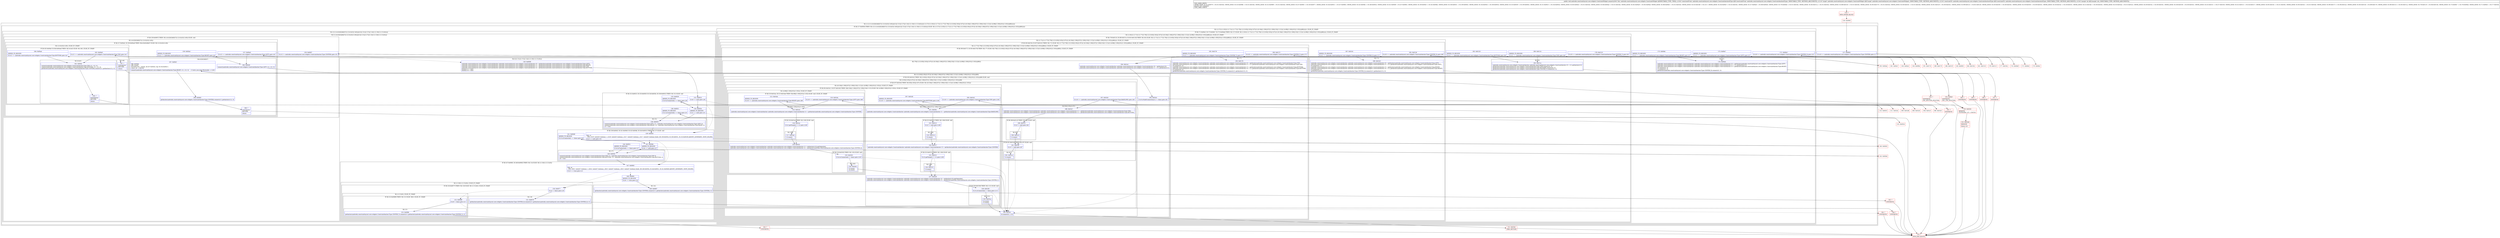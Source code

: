 digraph "CFG forandroidx.constraintlayout.core.widgets.ConstraintWidget.connect(Landroidx\/constraintlayout\/core\/widgets\/ConstraintAnchor$Type;Landroidx\/constraintlayout\/core\/widgets\/ConstraintWidget;Landroidx\/constraintlayout\/core\/widgets\/ConstraintAnchor$Type;I)V" {
subgraph cluster_Region_1512203341 {
label = "R(1:(1:(2:(1:(4:43|45|46|47)(1:(2:41|42)(1:40)))|(4:5|(1:31)|(1:27)|(1:14)(1:(1:18)(1:(1:21)(0))))))(1:(1:57)(1:(1:65)(1:(1:71)(1:(1:77)(2:79|(1:(2:(3:83|(1:85)|(1:87))(1:(6:104|(1:106)|107|(1:109)|110|(1:112))(1:(4:98|(1:100)|101|(1:103))))|88))))))))";
node [shape=record,color=blue];
subgraph cluster_IfRegion_1840694153 {
label = "IF [B:127:0x0003] THEN: R(1:(2:(1:(4:43|45|46|47)(1:(2:41|42)(1:40)))|(4:5|(1:31)|(1:27)|(1:14)(1:(1:18)(1:(1:21)(0)))))) ELSE: R(1:(1:57)(1:(1:65)(1:(1:71)(1:(1:77)(2:79|(1:(2:(3:83|(1:85)|(1:87))(1:(6:104|(1:106)|107|(1:109)|110|(1:112))(1:(4:98|(1:100)|101|(1:103))))|88)))))))";
node [shape=record,color=blue];
Node_127 [shape=record,label="{127\:\ 0x0003|if (r10 == androidx.constraintlayout.core.widgets.ConstraintAnchor.Type.CENTER) goto L3\l}"];
subgraph cluster_Region_906705875 {
label = "R(1:(2:(1:(4:43|45|46|47)(1:(2:41|42)(1:40)))|(4:5|(1:31)|(1:27)|(1:14)(1:(1:18)(1:(1:21)(0))))))";
node [shape=record,color=blue];
subgraph cluster_Region_856107369 {
label = "R(2:(1:(4:43|45|46|47)(1:(2:41|42)(1:40)))|(4:5|(1:31)|(1:27)|(1:14)(1:(1:18)(1:(1:21)(0)))))";
node [shape=record,color=blue];
subgraph cluster_IfRegion_2051945288 {
label = "IF [B:129:0x0007] THEN: R(1:(4:43|45|46|47)(1:(2:41|42)(1:40))) ELSE: null";
node [shape=record,color=blue];
Node_129 [shape=record,label="{129\:\ 0x0007|if (r12 != androidx.constraintlayout.core.widgets.ConstraintAnchor.Type.CENTER) goto L32\l}"];
subgraph cluster_Region_566168835 {
label = "R(1:(4:43|45|46|47)(1:(2:41|42)(1:40)))";
node [shape=record,color=blue];
subgraph cluster_IfRegion_1308979012 {
label = "IF [B:157:0x00a0, B:159:0x00a4] THEN: R(4:43|45|46|47) ELSE: R(1:(2:41|42)(1:40))";
node [shape=record,color=blue];
Node_157 [shape=record,label="{157\:\ 0x00a0|if (r12 == androidx.constraintlayout.core.widgets.ConstraintAnchor.Type.LEFT) goto L43\l}"];
Node_159 [shape=record,label="{159\:\ 0x00a4|ADDED_TO_REGION\l|if (r12 == androidx.constraintlayout.core.widgets.ConstraintAnchor.Type.RIGHT) goto L43\l}"];
subgraph cluster_Region_1153653644 {
label = "R(4:43|45|46|47)";
node [shape=record,color=blue];
Node_166 [shape=record,label="{166\:\ 0x00c8|connect(androidx.constraintlayout.core.widgets.ConstraintAnchor.Type.LEFT, r11, r12, 0)\l}"];
Node_167 [shape=record,label="{167\:\ 0x00cf|TRY_ENTER\lTRY_LEAVE\lTryCatch #0 \{, blocks: (B:167:0x00cf), top: B:234:0x00cf \}\lCatch: all \-\> 0x0245\l|connect(androidx.constraintlayout.core.widgets.ConstraintAnchor.Type.RIGHT, r11, r12, 0)     \/\/ Catch: java.lang.Throwable \-\> L245\l}"];
Node_168 [shape=record,label="{168\:\ 0x00d2|getAnchor(androidx.constraintlayout.core.widgets.ConstraintAnchor.Type.CENTER).connect(r11.getAnchor(r12), 0)\l}"];
Node_246 [shape=record,label="{246\:\ ?|SYNTHETIC\lRETURN\l|return\l}"];
}
subgraph cluster_Region_1335686191 {
label = "R(1:(2:41|42)(1:40)) | ELSE_IF_CHAIN\l";
node [shape=record,color=blue];
subgraph cluster_IfRegion_370290634 {
label = "IF [B:162:0x00a9, B:164:0x00ad] THEN: R(2:41|42) ELSE: R(1:40) | ELSE_IF_CHAIN\l";
node [shape=record,color=blue];
Node_162 [shape=record,label="{162\:\ 0x00a9|if (r12 == androidx.constraintlayout.core.widgets.ConstraintAnchor.Type.TOP) goto L41\l}"];
Node_164 [shape=record,label="{164\:\ 0x00ad|ADDED_TO_REGION\l|if (r12 == androidx.constraintlayout.core.widgets.ConstraintAnchor.Type.BOTTOM) goto L41\l}"];
subgraph cluster_Region_1938296067 {
label = "R(2:41|42)";
node [shape=record,color=blue];
Node_165 [shape=record,label="{165\:\ 0x00af|connect(androidx.constraintlayout.core.widgets.ConstraintAnchor.Type.TOP, r11, r12, 0)\lconnect(androidx.constraintlayout.core.widgets.ConstraintAnchor.Type.BOTTOM, r11, r12, 0)\lgetAnchor(androidx.constraintlayout.core.widgets.ConstraintAnchor.Type.CENTER).connect(r11.getAnchor(r12), 0)\l}"];
Node_236 [shape=record,label="{236\:\ ?|SYNTHETIC\lRETURN\l|return\l}"];
}
subgraph cluster_Region_768157637 {
label = "R(1:40)";
node [shape=record,color=blue];
Node_247 [shape=record,label="{247\:\ ?|SYNTHETIC\lRETURN\l|return\l}"];
}
}
}
}
}
}
subgraph cluster_Region_408082450 {
label = "R(4:5|(1:31)|(1:27)|(1:14)(1:(1:18)(1:(1:21)(0))))";
node [shape=record,color=blue];
Node_130 [shape=record,label="{130\:\ 0x0009|androidx.constraintlayout.core.widgets.ConstraintAnchor androidx.constraintlayout.core.widgets.ConstraintAnchor r0 = getAnchor(androidx.constraintlayout.core.widgets.ConstraintAnchor.Type.LEFT)\landroidx.constraintlayout.core.widgets.ConstraintAnchor androidx.constraintlayout.core.widgets.ConstraintAnchor r2 = getAnchor(androidx.constraintlayout.core.widgets.ConstraintAnchor.Type.RIGHT)\landroidx.constraintlayout.core.widgets.ConstraintAnchor androidx.constraintlayout.core.widgets.ConstraintAnchor r3 = getAnchor(androidx.constraintlayout.core.widgets.ConstraintAnchor.Type.TOP)\landroidx.constraintlayout.core.widgets.ConstraintAnchor androidx.constraintlayout.core.widgets.ConstraintAnchor r4 = getAnchor(androidx.constraintlayout.core.widgets.ConstraintAnchor.Type.BOTTOM)\lboolean r5 = false\lboolean r6 = false\l}"];
subgraph cluster_IfRegion_1954966572 {
label = "IF [B:131:0x0023, B:133:0x0029, B:134:0x002b, B:136:0x0031] THEN: R(1:31) ELSE: null";
node [shape=record,color=blue];
Node_131 [shape=record,label="{131\:\ 0x0023|if (r0 == null) goto L28\l}"];
Node_133 [shape=record,label="{133\:\ 0x0029|ADDED_TO_REGION\l|if (r0.isConnected() == false) goto L28\l}"];
Node_134 [shape=record,label="{134\:\ 0x002b|ADDED_TO_REGION\l|if (r2 == null) goto L31\l}"];
Node_136 [shape=record,label="{136\:\ 0x0031|ADDED_TO_REGION\l|if (r2.isConnected() == false) goto L31\l}"];
subgraph cluster_Region_1191608839 {
label = "R(1:31)";
node [shape=record,color=blue];
Node_138 [shape=record,label="{138\:\ 0x0034|connect(androidx.constraintlayout.core.widgets.ConstraintAnchor.Type.LEFT, r11, androidx.constraintlayout.core.widgets.ConstraintAnchor.Type.LEFT, 0)\lconnect(androidx.constraintlayout.core.widgets.ConstraintAnchor.Type.RIGHT, r11, androidx.constraintlayout.core.widgets.ConstraintAnchor.Type.RIGHT, 0)\lr5 = true\l}"];
}
}
subgraph cluster_IfRegion_1029419496 {
label = "IF [B:139:0x0043, B:141:0x0049, B:142:0x004b, B:144:0x0051] THEN: R(1:27) ELSE: null";
node [shape=record,color=blue];
Node_139 [shape=record,label="{139\:\ 0x0043|PHI: r5 \l  PHI: (r5v9 'centerX' boolean) = (r5v8 'centerX' boolean), (r5v7 'centerX' boolean), (r5v7 'centerX' boolean) binds: [B:138:0x0034, B:136:0x0031, B:133:0x0029] A[DONT_GENERATE, DONT_INLINE]\l|if (r3 == null) goto L24\l}"];
Node_141 [shape=record,label="{141\:\ 0x0049|ADDED_TO_REGION\l|if (r3.isConnected() == false) goto L24\l}"];
Node_142 [shape=record,label="{142\:\ 0x004b|ADDED_TO_REGION\l|if (r4 == null) goto L27\l}"];
Node_144 [shape=record,label="{144\:\ 0x0051|ADDED_TO_REGION\l|if (r4.isConnected() == false) goto L27\l}"];
subgraph cluster_Region_1846449760 {
label = "R(1:27)";
node [shape=record,color=blue];
Node_146 [shape=record,label="{146\:\ 0x0054|connect(androidx.constraintlayout.core.widgets.ConstraintAnchor.Type.TOP, r11, androidx.constraintlayout.core.widgets.ConstraintAnchor.Type.TOP, 0)\lconnect(androidx.constraintlayout.core.widgets.ConstraintAnchor.Type.BOTTOM, r11, androidx.constraintlayout.core.widgets.ConstraintAnchor.Type.BOTTOM, 0)\lr6 = true\l}"];
}
}
subgraph cluster_IfRegion_1234845885 {
label = "IF [B:147:0x0063, B:148:0x0065] THEN: R(1:14) ELSE: R(1:(1:18)(1:(1:21)(0)))";
node [shape=record,color=blue];
Node_147 [shape=record,label="{147\:\ 0x0063|PHI: r6 \l  PHI: (r6v5 'centerY' boolean) = (r6v4 'centerY' boolean), (r6v3 'centerY' boolean), (r6v3 'centerY' boolean) binds: [B:146:0x0054, B:144:0x0051, B:141:0x0049] A[DONT_GENERATE, DONT_INLINE]\l|if (r5 == true) goto L13\l}"];
Node_148 [shape=record,label="{148\:\ 0x0065|ADDED_TO_REGION\l|if (r6 == true) goto L14\l}"];
subgraph cluster_Region_98341855 {
label = "R(1:14)";
node [shape=record,color=blue];
Node_149 [shape=record,label="{149\:\ 0x0067|getAnchor(androidx.constraintlayout.core.widgets.ConstraintAnchor.Type.CENTER).connect(r11.getAnchor(androidx.constraintlayout.core.widgets.ConstraintAnchor.Type.CENTER), 0)\l}"];
}
subgraph cluster_Region_45580497 {
label = "R(1:(1:18)(1:(1:21)(0))) | ELSE_IF_CHAIN\l";
node [shape=record,color=blue];
subgraph cluster_IfRegion_247116462 {
label = "IF [B:150:0x0077] THEN: R(1:18) ELSE: R(1:(1:21)(0)) | ELSE_IF_CHAIN\l";
node [shape=record,color=blue];
Node_150 [shape=record,label="{150\:\ 0x0077|if (r5 != false) goto L18\l}"];
subgraph cluster_Region_828667281 {
label = "R(1:18)";
node [shape=record,color=blue];
Node_151 [shape=record,label="{151\:\ 0x0079|getAnchor(androidx.constraintlayout.core.widgets.ConstraintAnchor.Type.CENTER_X).connect(r11.getAnchor(androidx.constraintlayout.core.widgets.ConstraintAnchor.Type.CENTER_X), 0)\l}"];
}
subgraph cluster_Region_1442286455 {
label = "R(1:(1:21)(0)) | ELSE_IF_CHAIN\l";
node [shape=record,color=blue];
subgraph cluster_IfRegion_501954332 {
label = "IF [B:152:0x0089] THEN: R(1:21) ELSE: R(0) | ELSE_IF_CHAIN\l";
node [shape=record,color=blue];
Node_152 [shape=record,label="{152\:\ 0x0089|if (r6 != false) goto L21\l}"];
subgraph cluster_Region_877963389 {
label = "R(1:21)";
node [shape=record,color=blue];
Node_153 [shape=record,label="{153\:\ 0x008b|getAnchor(androidx.constraintlayout.core.widgets.ConstraintAnchor.Type.CENTER_Y).connect(r11.getAnchor(androidx.constraintlayout.core.widgets.ConstraintAnchor.Type.CENTER_Y), 0)\l}"];
}
subgraph cluster_Region_173737774 {
label = "R(0)";
node [shape=record,color=blue];
}
}
}
}
}
}
}
}
}
subgraph cluster_Region_411120393 {
label = "R(1:(1:57)(1:(1:65)(1:(1:71)(1:(1:77)(2:79|(1:(2:(3:83|(1:85)|(1:87))(1:(6:104|(1:106)|107|(1:109)|110|(1:112))(1:(4:98|(1:100)|101|(1:103))))|88))))))) | ELSE_IF_CHAIN\l";
node [shape=record,color=blue];
subgraph cluster_IfRegion_1908715357 {
label = "IF [B:171:0x00e3, B:173:0x00e7, B:175:0x00eb] THEN: R(1:57) ELSE: R(1:(1:65)(1:(1:71)(1:(1:77)(2:79|(1:(2:(3:83|(1:85)|(1:87))(1:(6:104|(1:106)|107|(1:109)|110|(1:112))(1:(4:98|(1:100)|101|(1:103))))|88)))))) | ELSE_IF_CHAIN\l";
node [shape=record,color=blue];
Node_171 [shape=record,label="{171\:\ 0x00e3|if (r10 == androidx.constraintlayout.core.widgets.ConstraintAnchor.Type.CENTER_X) goto L53\l}"];
Node_173 [shape=record,label="{173\:\ 0x00e7|ADDED_TO_REGION\l|if (r12 == androidx.constraintlayout.core.widgets.ConstraintAnchor.Type.LEFT) goto L57\l}"];
Node_175 [shape=record,label="{175\:\ 0x00eb|ADDED_TO_REGION\l|if (r12 == androidx.constraintlayout.core.widgets.ConstraintAnchor.Type.RIGHT) goto L57\l}"];
subgraph cluster_Region_335362887 {
label = "R(1:57)";
node [shape=record,color=blue];
Node_176 [shape=record,label="{176\:\ 0x00ed|androidx.constraintlayout.core.widgets.ConstraintAnchor androidx.constraintlayout.core.widgets.ConstraintAnchor r0 = getAnchor(androidx.constraintlayout.core.widgets.ConstraintAnchor.Type.LEFT)\landroidx.constraintlayout.core.widgets.ConstraintAnchor androidx.constraintlayout.core.widgets.ConstraintAnchor r2 = r11.getAnchor(r12)\landroidx.constraintlayout.core.widgets.ConstraintAnchor androidx.constraintlayout.core.widgets.ConstraintAnchor r3 = getAnchor(androidx.constraintlayout.core.widgets.ConstraintAnchor.Type.RIGHT)\lr0.connect(r2, 0)\lr3.connect(r2, 0)\lgetAnchor(androidx.constraintlayout.core.widgets.ConstraintAnchor.Type.CENTER_X).connect(r2, 0)\l}"];
}
subgraph cluster_Region_1623385688 {
label = "R(1:(1:65)(1:(1:71)(1:(1:77)(2:79|(1:(2:(3:83|(1:85)|(1:87))(1:(6:104|(1:106)|107|(1:109)|110|(1:112))(1:(4:98|(1:100)|101|(1:103))))|88)))))) | ELSE_IF_CHAIN\l";
node [shape=record,color=blue];
subgraph cluster_IfRegion_846393113 {
label = "IF [B:178:0x0110, B:180:0x0114, B:182:0x0118] THEN: R(1:65) ELSE: R(1:(1:71)(1:(1:77)(2:79|(1:(2:(3:83|(1:85)|(1:87))(1:(6:104|(1:106)|107|(1:109)|110|(1:112))(1:(4:98|(1:100)|101|(1:103))))|88))))) | ELSE_IF_CHAIN\l";
node [shape=record,color=blue];
Node_178 [shape=record,label="{178\:\ 0x0110|if (r10 == androidx.constraintlayout.core.widgets.ConstraintAnchor.Type.CENTER_Y) goto L61\l}"];
Node_180 [shape=record,label="{180\:\ 0x0114|ADDED_TO_REGION\l|if (r12 == androidx.constraintlayout.core.widgets.ConstraintAnchor.Type.TOP) goto L65\l}"];
Node_182 [shape=record,label="{182\:\ 0x0118|ADDED_TO_REGION\l|if (r12 == androidx.constraintlayout.core.widgets.ConstraintAnchor.Type.BOTTOM) goto L65\l}"];
subgraph cluster_Region_736907011 {
label = "R(1:65)";
node [shape=record,color=blue];
Node_183 [shape=record,label="{183\:\ 0x011a|androidx.constraintlayout.core.widgets.ConstraintAnchor androidx.constraintlayout.core.widgets.ConstraintAnchor r0 = r11.getAnchor(r12)\lgetAnchor(androidx.constraintlayout.core.widgets.ConstraintAnchor.Type.TOP).connect(r0, 0)\lgetAnchor(androidx.constraintlayout.core.widgets.ConstraintAnchor.Type.BOTTOM).connect(r0, 0)\lgetAnchor(androidx.constraintlayout.core.widgets.ConstraintAnchor.Type.CENTER_Y).connect(r0, 0)\l}"];
}
subgraph cluster_Region_595233573 {
label = "R(1:(1:71)(1:(1:77)(2:79|(1:(2:(3:83|(1:85)|(1:87))(1:(6:104|(1:106)|107|(1:109)|110|(1:112))(1:(4:98|(1:100)|101|(1:103))))|88))))) | ELSE_IF_CHAIN\l";
node [shape=record,color=blue];
subgraph cluster_IfRegion_1997567568 {
label = "IF [B:185:0x013d, B:187:0x0141] THEN: R(1:71) ELSE: R(1:(1:77)(2:79|(1:(2:(3:83|(1:85)|(1:87))(1:(6:104|(1:106)|107|(1:109)|110|(1:112))(1:(4:98|(1:100)|101|(1:103))))|88)))) | ELSE_IF_CHAIN\l";
node [shape=record,color=blue];
Node_185 [shape=record,label="{185\:\ 0x013d|if (r10 == androidx.constraintlayout.core.widgets.ConstraintAnchor.Type.CENTER_X) goto L69\l}"];
Node_187 [shape=record,label="{187\:\ 0x0141|ADDED_TO_REGION\l|if (r12 == androidx.constraintlayout.core.widgets.ConstraintAnchor.Type.CENTER_X) goto L71\l}"];
subgraph cluster_Region_1719748395 {
label = "R(1:71)";
node [shape=record,color=blue];
Node_188 [shape=record,label="{188\:\ 0x0143|androidx.constraintlayout.core.widgets.ConstraintAnchor androidx.constraintlayout.core.widgets.ConstraintAnchor r0 = getAnchor(androidx.constraintlayout.core.widgets.ConstraintAnchor.Type.LEFT)\landroidx.constraintlayout.core.widgets.ConstraintAnchor androidx.constraintlayout.core.widgets.ConstraintAnchor r2 = r11.getAnchor(androidx.constraintlayout.core.widgets.ConstraintAnchor.Type.LEFT)\lr0.connect(r2, 0)\landroidx.constraintlayout.core.widgets.ConstraintAnchor androidx.constraintlayout.core.widgets.ConstraintAnchor r3 = getAnchor(androidx.constraintlayout.core.widgets.ConstraintAnchor.Type.RIGHT)\landroidx.constraintlayout.core.widgets.ConstraintAnchor androidx.constraintlayout.core.widgets.ConstraintAnchor r4 = r11.getAnchor(androidx.constraintlayout.core.widgets.ConstraintAnchor.Type.RIGHT)\lr3.connect(r4, 0)\lgetAnchor(androidx.constraintlayout.core.widgets.ConstraintAnchor.Type.CENTER_X).connect(r11.getAnchor(r12), 0)\l}"];
}
subgraph cluster_Region_1556172 {
label = "R(1:(1:77)(2:79|(1:(2:(3:83|(1:85)|(1:87))(1:(6:104|(1:106)|107|(1:109)|110|(1:112))(1:(4:98|(1:100)|101|(1:103))))|88)))) | ELSE_IF_CHAIN\l";
node [shape=record,color=blue];
subgraph cluster_IfRegion_632853488 {
label = "IF [B:190:0x0172, B:192:0x0176] THEN: R(1:77) ELSE: R(2:79|(1:(2:(3:83|(1:85)|(1:87))(1:(6:104|(1:106)|107|(1:109)|110|(1:112))(1:(4:98|(1:100)|101|(1:103))))|88))) | ELSE_IF_CHAIN\l";
node [shape=record,color=blue];
Node_190 [shape=record,label="{190\:\ 0x0172|if (r10 == androidx.constraintlayout.core.widgets.ConstraintAnchor.Type.CENTER_Y) goto L75\l}"];
Node_192 [shape=record,label="{192\:\ 0x0176|ADDED_TO_REGION\l|if (r12 == androidx.constraintlayout.core.widgets.ConstraintAnchor.Type.CENTER_Y) goto L77\l}"];
subgraph cluster_Region_1993321855 {
label = "R(1:77)";
node [shape=record,color=blue];
Node_193 [shape=record,label="{193\:\ 0x0178|androidx.constraintlayout.core.widgets.ConstraintAnchor androidx.constraintlayout.core.widgets.ConstraintAnchor r0 = getAnchor(androidx.constraintlayout.core.widgets.ConstraintAnchor.Type.TOP)\landroidx.constraintlayout.core.widgets.ConstraintAnchor androidx.constraintlayout.core.widgets.ConstraintAnchor r2 = r11.getAnchor(androidx.constraintlayout.core.widgets.ConstraintAnchor.Type.TOP)\lr0.connect(r2, 0)\landroidx.constraintlayout.core.widgets.ConstraintAnchor androidx.constraintlayout.core.widgets.ConstraintAnchor r3 = getAnchor(androidx.constraintlayout.core.widgets.ConstraintAnchor.Type.BOTTOM)\landroidx.constraintlayout.core.widgets.ConstraintAnchor androidx.constraintlayout.core.widgets.ConstraintAnchor r4 = r11.getAnchor(androidx.constraintlayout.core.widgets.ConstraintAnchor.Type.BOTTOM)\lr3.connect(r4, 0)\lgetAnchor(androidx.constraintlayout.core.widgets.ConstraintAnchor.Type.CENTER_Y).connect(r11.getAnchor(r12), 0)\l}"];
}
subgraph cluster_Region_223991120 {
label = "R(2:79|(1:(2:(3:83|(1:85)|(1:87))(1:(6:104|(1:106)|107|(1:109)|110|(1:112))(1:(4:98|(1:100)|101|(1:103))))|88)))";
node [shape=record,color=blue];
Node_194 [shape=record,label="{194\:\ 0x01a5|androidx.constraintlayout.core.widgets.ConstraintAnchor androidx.constraintlayout.core.widgets.ConstraintAnchor r0 = getAnchor(r10)\landroidx.constraintlayout.core.widgets.ConstraintAnchor androidx.constraintlayout.core.widgets.ConstraintAnchor r1 = r11.getAnchor(r12)\l}"];
subgraph cluster_Region_1382811585 {
label = "R(1:(2:(3:83|(1:85)|(1:87))(1:(6:104|(1:106)|107|(1:109)|110|(1:112))(1:(4:98|(1:100)|101|(1:103))))|88))";
node [shape=record,color=blue];
subgraph cluster_IfRegion_963699455 {
label = "IF [B:195:0x01b1] THEN: R(2:(3:83|(1:85)|(1:87))(1:(6:104|(1:106)|107|(1:109)|110|(1:112))(1:(4:98|(1:100)|101|(1:103))))|88) ELSE: null";
node [shape=record,color=blue];
Node_195 [shape=record,label="{195\:\ 0x01b1|if (r0.isValidConnection(r1) != false) goto L81\l}"];
subgraph cluster_Region_135252993 {
label = "R(2:(3:83|(1:85)|(1:87))(1:(6:104|(1:106)|107|(1:109)|110|(1:112))(1:(4:98|(1:100)|101|(1:103))))|88)";
node [shape=record,color=blue];
subgraph cluster_IfRegion_649746730 {
label = "IF [B:197:0x01b5] THEN: R(3:83|(1:85)|(1:87)) ELSE: R(1:(6:104|(1:106)|107|(1:109)|110|(1:112))(1:(4:98|(1:100)|101|(1:103))))";
node [shape=record,color=blue];
Node_197 [shape=record,label="{197\:\ 0x01b5|if (r10 == androidx.constraintlayout.core.widgets.ConstraintAnchor.Type.BASELINE) goto L83\l}"];
subgraph cluster_Region_1869307611 {
label = "R(3:83|(1:85)|(1:87))";
node [shape=record,color=blue];
Node_198 [shape=record,label="{198\:\ 0x01b7|androidx.constraintlayout.core.widgets.ConstraintAnchor androidx.constraintlayout.core.widgets.ConstraintAnchor r2 = getAnchor(androidx.constraintlayout.core.widgets.ConstraintAnchor.Type.TOP)\landroidx.constraintlayout.core.widgets.ConstraintAnchor androidx.constraintlayout.core.widgets.ConstraintAnchor r3 = getAnchor(androidx.constraintlayout.core.widgets.ConstraintAnchor.Type.BOTTOM)\l}"];
subgraph cluster_IfRegion_674368870 {
label = "IF [B:199:0x01c3] THEN: R(1:85) ELSE: null";
node [shape=record,color=blue];
Node_199 [shape=record,label="{199\:\ 0x01c3|if (r2 != null) goto L85\l}"];
subgraph cluster_Region_1750008375 {
label = "R(1:85)";
node [shape=record,color=blue];
Node_200 [shape=record,label="{200\:\ 0x01c5|r2.reset()\l}"];
}
}
subgraph cluster_IfRegion_2064041180 {
label = "IF [B:201:0x01c8] THEN: R(1:87) ELSE: null";
node [shape=record,color=blue];
Node_201 [shape=record,label="{201\:\ 0x01c8|if (r3 != null) goto L87\l}"];
subgraph cluster_Region_1311690977 {
label = "R(1:87)";
node [shape=record,color=blue];
Node_202 [shape=record,label="{202\:\ 0x01ca|r3.reset()\l}"];
}
}
}
subgraph cluster_Region_468083439 {
label = "R(1:(6:104|(1:106)|107|(1:109)|110|(1:112))(1:(4:98|(1:100)|101|(1:103)))) | ELSE_IF_CHAIN\l";
node [shape=record,color=blue];
subgraph cluster_IfRegion_2057323888 {
label = "IF [B:205:0x01d1, B:207:0x01d5] THEN: R(6:104|(1:106)|107|(1:109)|110|(1:112)) ELSE: R(1:(4:98|(1:100)|101|(1:103))) | ELSE_IF_CHAIN\l";
node [shape=record,color=blue];
Node_205 [shape=record,label="{205\:\ 0x01d1|if (r10 == androidx.constraintlayout.core.widgets.ConstraintAnchor.Type.TOP) goto L104\l}"];
Node_207 [shape=record,label="{207\:\ 0x01d5|ADDED_TO_REGION\l|if (r10 == androidx.constraintlayout.core.widgets.ConstraintAnchor.Type.BOTTOM) goto L104\l}"];
subgraph cluster_Region_1346951885 {
label = "R(6:104|(1:106)|107|(1:109)|110|(1:112))";
node [shape=record,color=blue];
Node_221 [shape=record,label="{221\:\ 0x020c|androidx.constraintlayout.core.widgets.ConstraintAnchor androidx.constraintlayout.core.widgets.ConstraintAnchor r2 = getAnchor(androidx.constraintlayout.core.widgets.ConstraintAnchor.Type.BASELINE)\l}"];
subgraph cluster_IfRegion_651258625 {
label = "IF [B:222:0x0212] THEN: R(1:106) ELSE: null";
node [shape=record,color=blue];
Node_222 [shape=record,label="{222\:\ 0x0212|if (r2 != null) goto L106\l}"];
subgraph cluster_Region_52413905 {
label = "R(1:106)";
node [shape=record,color=blue];
Node_223 [shape=record,label="{223\:\ 0x0214|r2.reset()\l}"];
}
}
Node_224 [shape=record,label="{224\:\ 0x0217|androidx.constraintlayout.core.widgets.ConstraintAnchor androidx.constraintlayout.core.widgets.ConstraintAnchor r3 = getAnchor(androidx.constraintlayout.core.widgets.ConstraintAnchor.Type.CENTER)\l}"];
subgraph cluster_IfRegion_757143883 {
label = "IF [B:225:0x0221] THEN: R(1:109) ELSE: null";
node [shape=record,color=blue];
Node_225 [shape=record,label="{225\:\ 0x0221|if (r3.getTarget() != r1) goto L109\l}"];
subgraph cluster_Region_1622862258 {
label = "R(1:109)";
node [shape=record,color=blue];
Node_226 [shape=record,label="{226\:\ 0x0223|r3.reset()\l}"];
}
}
Node_227 [shape=record,label="{227\:\ 0x0226|androidx.constraintlayout.core.widgets.ConstraintAnchor androidx.constraintlayout.core.widgets.ConstraintAnchor r4 = getAnchor(r10).getOpposite()\landroidx.constraintlayout.core.widgets.ConstraintAnchor androidx.constraintlayout.core.widgets.ConstraintAnchor r5 = getAnchor(androidx.constraintlayout.core.widgets.ConstraintAnchor.Type.CENTER_Y)\l}"];
subgraph cluster_IfRegion_1536572782 {
label = "IF [B:228:0x0238] THEN: R(1:112) ELSE: null";
node [shape=record,color=blue];
Node_228 [shape=record,label="{228\:\ 0x0238|if (r5.isConnected() != false) goto L112\l}"];
subgraph cluster_Region_1991428570 {
label = "R(1:112)";
node [shape=record,color=blue];
Node_229 [shape=record,label="{229\:\ 0x023a|r4.reset()\lr5.reset()\l}"];
}
}
}
subgraph cluster_Region_1220544490 {
label = "R(1:(4:98|(1:100)|101|(1:103))) | ELSE_IF_CHAIN\l";
node [shape=record,color=blue];
subgraph cluster_IfRegion_1011311825 {
label = "IF [B:210:0x01da, B:212:0x01de] THEN: R(4:98|(1:100)|101|(1:103)) ELSE: null | ELSE_IF_CHAIN\l";
node [shape=record,color=blue];
Node_210 [shape=record,label="{210\:\ 0x01da|if (r10 == androidx.constraintlayout.core.widgets.ConstraintAnchor.Type.LEFT) goto L98\l}"];
Node_212 [shape=record,label="{212\:\ 0x01de|ADDED_TO_REGION\l|if (r10 == androidx.constraintlayout.core.widgets.ConstraintAnchor.Type.RIGHT) goto L98\l}"];
subgraph cluster_Region_643451520 {
label = "R(4:98|(1:100)|101|(1:103))";
node [shape=record,color=blue];
Node_215 [shape=record,label="{215\:\ 0x01e2|androidx.constraintlayout.core.widgets.ConstraintAnchor androidx.constraintlayout.core.widgets.ConstraintAnchor r2 = getAnchor(androidx.constraintlayout.core.widgets.ConstraintAnchor.Type.CENTER)\l}"];
subgraph cluster_IfRegion_1846655722 {
label = "IF [B:216:0x01ec] THEN: R(1:100) ELSE: null";
node [shape=record,color=blue];
Node_216 [shape=record,label="{216\:\ 0x01ec|if (r2.getTarget() != r1) goto L100\l}"];
subgraph cluster_Region_286969984 {
label = "R(1:100)";
node [shape=record,color=blue];
Node_217 [shape=record,label="{217\:\ 0x01ee|r2.reset()\l}"];
}
}
Node_218 [shape=record,label="{218\:\ 0x01f1|androidx.constraintlayout.core.widgets.ConstraintAnchor androidx.constraintlayout.core.widgets.ConstraintAnchor r3 = getAnchor(r10).getOpposite()\landroidx.constraintlayout.core.widgets.ConstraintAnchor androidx.constraintlayout.core.widgets.ConstraintAnchor r4 = getAnchor(androidx.constraintlayout.core.widgets.ConstraintAnchor.Type.CENTER_X)\l}"];
subgraph cluster_IfRegion_454101363 {
label = "IF [B:219:0x0203] THEN: R(1:103) ELSE: null";
node [shape=record,color=blue];
Node_219 [shape=record,label="{219\:\ 0x0203|if (r4.isConnected() != false) goto L103\l}"];
subgraph cluster_Region_1904621408 {
label = "R(1:103)";
node [shape=record,color=blue];
Node_220 [shape=record,label="{220\:\ 0x0205|r3.reset()\lr4.reset()\l}"];
}
}
}
}
}
}
}
}
Node_230 [shape=record,label="{230\:\ 0x0241|r0.connect(r1, r13)\l}"];
}
}
}
}
}
}
}
}
}
}
}
}
}
}
Node_124 [shape=record,color=red,label="{124\:\ ?|MTH_ENTER_BLOCK\l}"];
Node_126 [shape=record,color=red,label="{126\:\ 0x0000}"];
Node_128 [shape=record,color=red,label="{128\:\ 0x0005}"];
Node_132 [shape=record,color=red,label="{132\:\ 0x0025}"];
Node_140 [shape=record,color=red,label="{140\:\ 0x0045}"];
Node_242 [shape=record,color=red,label="{242\:\ ?|SYNTHETIC\l}"];
Node_125 [shape=record,color=red,label="{125\:\ ?|MTH_EXIT_BLOCK\l}"];
Node_244 [shape=record,color=red,label="{244\:\ ?|SYNTHETIC\l}"];
Node_243 [shape=record,color=red,label="{243\:\ ?|SYNTHETIC\l}"];
Node_245 [shape=record,color=red,label="{245\:\ ?|SYNTHETIC\l}"];
Node_143 [shape=record,color=red,label="{143\:\ 0x004d}"];
Node_135 [shape=record,color=red,label="{135\:\ 0x002d}"];
Node_156 [shape=record,color=red,label="{156\:\ 0x009e}"];
Node_158 [shape=record,color=red,label="{158\:\ 0x00a2}"];
Node_161 [shape=record,color=red,label="{161\:\ 0x00a7}"];
Node_163 [shape=record,color=red,label="{163\:\ 0x00ab}"];
Node_234 [shape=record,color=red,label="{234\:\ 0x00cf|SYNTHETIC\lEXC_TOP_SPLITTER\l}"];
Node_235 [shape=record,color=red,label="{235\:\ ?|SYNTHETIC\lEXC_BOTTOM_SPLITTER\l}"];
Node_232 [shape=record,color=red,label="{232\:\ 0x0245|REMOVE\lExcHandler: all \-\> 0x0245\l}"];
Node_233 [shape=record,color=red,label="{233\:\ 0x0246|REMOVE\l|throw r10\l}"];
Node_170 [shape=record,color=red,label="{170\:\ 0x00e1}"];
Node_172 [shape=record,color=red,label="{172\:\ 0x00e5}"];
Node_174 [shape=record,color=red,label="{174\:\ 0x00e9}"];
Node_237 [shape=record,color=red,label="{237\:\ ?|SYNTHETIC\l}"];
Node_177 [shape=record,color=red,label="{177\:\ 0x010e}"];
Node_179 [shape=record,color=red,label="{179\:\ 0x0112}"];
Node_181 [shape=record,color=red,label="{181\:\ 0x0116}"];
Node_238 [shape=record,color=red,label="{238\:\ ?|SYNTHETIC\l}"];
Node_184 [shape=record,color=red,label="{184\:\ 0x013b}"];
Node_186 [shape=record,color=red,label="{186\:\ 0x013f}"];
Node_239 [shape=record,color=red,label="{239\:\ ?|SYNTHETIC\l}"];
Node_189 [shape=record,color=red,label="{189\:\ 0x0170}"];
Node_191 [shape=record,color=red,label="{191\:\ 0x0174}"];
Node_240 [shape=record,color=red,label="{240\:\ ?|SYNTHETIC\l}"];
Node_196 [shape=record,color=red,label="{196\:\ 0x01b3}"];
Node_231 [shape=record,color=red,label="{231\:\ 0x0244|ORIG_RETURN\l}"];
Node_204 [shape=record,color=red,label="{204\:\ 0x01cf}"];
Node_206 [shape=record,color=red,label="{206\:\ 0x01d3}"];
Node_209 [shape=record,color=red,label="{209\:\ 0x01d8}"];
Node_211 [shape=record,color=red,label="{211\:\ 0x01dc}"];
Node_241 [shape=record,color=red,label="{241\:\ ?|SYNTHETIC\l}"];
MethodNode[shape=record,label="{public void androidx.constraintlayout.core.widgets.ConstraintWidget.connect((r9v0 'this' androidx.constraintlayout.core.widgets.ConstraintWidget A[IMMUTABLE_TYPE, THIS]), (r10v0 'constraintFrom' androidx.constraintlayout.core.widgets.ConstraintAnchor$Type A[D('constraintFrom' androidx.constraintlayout.core.widgets.ConstraintAnchor$Type), IMMUTABLE_TYPE, METHOD_ARGUMENT]), (r11v0 'target' androidx.constraintlayout.core.widgets.ConstraintWidget A[D('target' androidx.constraintlayout.core.widgets.ConstraintWidget), IMMUTABLE_TYPE, METHOD_ARGUMENT]), (r12v0 'constraintTo' androidx.constraintlayout.core.widgets.ConstraintAnchor$Type A[D('constraintTo' androidx.constraintlayout.core.widgets.ConstraintAnchor$Type), IMMUTABLE_TYPE, METHOD_ARGUMENT]), (r13v0 'margin' int A[D('margin' int), IMMUTABLE_TYPE, METHOD_ARGUMENT]))  | USE_LINES_HINTS\lCROSS_EDGE: B:151:0x0079 \-\> B:231:0x0244, CROSS_EDGE: B:153:0x008b \-\> B:231:0x0244, CROSS_EDGE: B:152:0x0089 \-\> B:231:0x0244, CROSS_EDGE: B:147:0x0063 \-\> B:150:0x0077, CROSS_EDGE: B:144:0x0051 \-\> B:147:0x0063, CROSS_EDGE: B:142:0x004b \-\> B:146:0x0054, CROSS_EDGE: B:141:0x0049 \-\> B:147:0x0063, CROSS_EDGE: B:139:0x0043 \-\> B:142:0x004b, CROSS_EDGE: B:136:0x0031 \-\> B:139:0x0043, CROSS_EDGE: B:134:0x002b \-\> B:138:0x0034, CROSS_EDGE: B:133:0x0029 \-\> B:139:0x0043, CROSS_EDGE: B:131:0x0023 \-\> B:134:0x002b, CROSS_EDGE: B:165:0x00af \-\> B:231:0x0244, CROSS_EDGE: B:164:0x00ad \-\> B:231:0x0244, CROSS_EDGE: B:162:0x00a9 \-\> B:165:0x00af, CROSS_EDGE: B:168:0x00d2 \-\> B:231:0x0244, CROSS_EDGE: B:233:0x0246 \-\> B:125:?, CROSS_EDGE: B:234:0x00cf \-\> B:232:0x0245, CROSS_EDGE: B:157:0x00a0 \-\> B:166:0x00c8, CROSS_EDGE: B:176:0x00ed \-\> B:231:0x0244, CROSS_EDGE: B:183:0x011a \-\> B:231:0x0244, CROSS_EDGE: B:188:0x0143 \-\> B:231:0x0244, CROSS_EDGE: B:193:0x0178 \-\> B:231:0x0244, CROSS_EDGE: B:230:0x0241 \-\> B:231:0x0244, CROSS_EDGE: B:201:0x01c8 \-\> B:230:0x0241, CROSS_EDGE: B:199:0x01c3 \-\> B:201:0x01c8, CROSS_EDGE: B:220:0x0205 \-\> B:230:0x0241, CROSS_EDGE: B:219:0x0203 \-\> B:230:0x0241, CROSS_EDGE: B:216:0x01ec \-\> B:218:0x01f1, CROSS_EDGE: B:212:0x01de \-\> B:230:0x0241, CROSS_EDGE: B:210:0x01da \-\> B:215:0x01e2, CROSS_EDGE: B:229:0x023a \-\> B:230:0x0241, CROSS_EDGE: B:228:0x0238 \-\> B:230:0x0241, CROSS_EDGE: B:225:0x0221 \-\> B:227:0x0226, CROSS_EDGE: B:222:0x0212 \-\> B:224:0x0217, CROSS_EDGE: B:205:0x01d1 \-\> B:221:0x020c, CROSS_EDGE: B:195:0x01b1 \-\> B:231:0x0244, CROSS_EDGE: B:190:0x0172 \-\> B:194:0x01a5, CROSS_EDGE: B:185:0x013d \-\> B:189:0x0170, CROSS_EDGE: B:180:0x0114 \-\> B:183:0x011a, CROSS_EDGE: B:178:0x0110 \-\> B:184:0x013b, CROSS_EDGE: B:173:0x00e7 \-\> B:176:0x00ed, CROSS_EDGE: B:171:0x00e3 \-\> B:177:0x010e\lINLINE_NOT_NEEDED\lTYPE_VARS: EMPTY\l}"];
MethodNode -> Node_124;Node_127 -> Node_128;
Node_127 -> Node_170[style=dashed];
Node_129 -> Node_130[style=dashed];
Node_129 -> Node_156;
Node_157 -> Node_158[style=dashed];
Node_157 -> Node_166;
Node_159 -> Node_161[style=dashed];
Node_159 -> Node_166;
Node_166 -> Node_234;
Node_167 -> Node_168;
Node_167 -> Node_235;
Node_168 -> Node_246;
Node_246 -> Node_125;
Node_162 -> Node_163[style=dashed];
Node_162 -> Node_165;
Node_164 -> Node_165;
Node_164 -> Node_247[style=dashed];
Node_165 -> Node_236;
Node_236 -> Node_125;
Node_247 -> Node_125;
Node_130 -> Node_131;
Node_131 -> Node_132[style=dashed];
Node_131 -> Node_134;
Node_133 -> Node_134;
Node_133 -> Node_139[style=dashed];
Node_134 -> Node_135[style=dashed];
Node_134 -> Node_138;
Node_136 -> Node_138;
Node_136 -> Node_139[style=dashed];
Node_138 -> Node_139;
Node_139 -> Node_140[style=dashed];
Node_139 -> Node_142;
Node_141 -> Node_142;
Node_141 -> Node_147[style=dashed];
Node_142 -> Node_143[style=dashed];
Node_142 -> Node_146;
Node_144 -> Node_146;
Node_144 -> Node_147[style=dashed];
Node_146 -> Node_147;
Node_147 -> Node_148;
Node_147 -> Node_150[style=dashed];
Node_148 -> Node_149;
Node_148 -> Node_150[style=dashed];
Node_149 -> Node_242;
Node_150 -> Node_151;
Node_150 -> Node_152[style=dashed];
Node_151 -> Node_244;
Node_152 -> Node_153;
Node_152 -> Node_245[style=dashed];
Node_153 -> Node_243;
Node_171 -> Node_172;
Node_171 -> Node_177[style=dashed];
Node_173 -> Node_174[style=dashed];
Node_173 -> Node_176;
Node_175 -> Node_176;
Node_175 -> Node_177[style=dashed];
Node_176 -> Node_237;
Node_178 -> Node_179;
Node_178 -> Node_184[style=dashed];
Node_180 -> Node_181[style=dashed];
Node_180 -> Node_183;
Node_182 -> Node_183;
Node_182 -> Node_184[style=dashed];
Node_183 -> Node_238;
Node_185 -> Node_186;
Node_185 -> Node_189[style=dashed];
Node_187 -> Node_188;
Node_187 -> Node_189[style=dashed];
Node_188 -> Node_239;
Node_190 -> Node_191;
Node_190 -> Node_194[style=dashed];
Node_192 -> Node_193;
Node_192 -> Node_194[style=dashed];
Node_193 -> Node_240;
Node_194 -> Node_195;
Node_195 -> Node_196;
Node_195 -> Node_241[style=dashed];
Node_197 -> Node_198;
Node_197 -> Node_204[style=dashed];
Node_198 -> Node_199;
Node_199 -> Node_200;
Node_199 -> Node_201[style=dashed];
Node_200 -> Node_201;
Node_201 -> Node_202;
Node_201 -> Node_230[style=dashed];
Node_202 -> Node_230;
Node_205 -> Node_206[style=dashed];
Node_205 -> Node_221;
Node_207 -> Node_209[style=dashed];
Node_207 -> Node_221;
Node_221 -> Node_222;
Node_222 -> Node_223;
Node_222 -> Node_224[style=dashed];
Node_223 -> Node_224;
Node_224 -> Node_225;
Node_225 -> Node_226;
Node_225 -> Node_227[style=dashed];
Node_226 -> Node_227;
Node_227 -> Node_228;
Node_228 -> Node_229;
Node_228 -> Node_230[style=dashed];
Node_229 -> Node_230;
Node_210 -> Node_211[style=dashed];
Node_210 -> Node_215;
Node_212 -> Node_215;
Node_212 -> Node_230[style=dashed];
Node_215 -> Node_216;
Node_216 -> Node_217;
Node_216 -> Node_218[style=dashed];
Node_217 -> Node_218;
Node_218 -> Node_219;
Node_219 -> Node_220;
Node_219 -> Node_230[style=dashed];
Node_220 -> Node_230;
Node_230 -> Node_231;
Node_124 -> Node_126;
Node_126 -> Node_127;
Node_128 -> Node_129;
Node_132 -> Node_133;
Node_140 -> Node_141;
Node_242 -> Node_125;
Node_244 -> Node_125;
Node_243 -> Node_125;
Node_245 -> Node_125;
Node_143 -> Node_144;
Node_135 -> Node_136;
Node_156 -> Node_157;
Node_158 -> Node_159;
Node_161 -> Node_162;
Node_163 -> Node_164;
Node_234 -> Node_167;
Node_234 -> Node_232;
Node_235 -> Node_232;
Node_232 -> Node_233;
Node_233 -> Node_125;
Node_170 -> Node_171;
Node_172 -> Node_173;
Node_174 -> Node_175;
Node_237 -> Node_125;
Node_177 -> Node_178;
Node_179 -> Node_180;
Node_181 -> Node_182;
Node_238 -> Node_125;
Node_184 -> Node_185;
Node_186 -> Node_187;
Node_239 -> Node_125;
Node_189 -> Node_190;
Node_191 -> Node_192;
Node_240 -> Node_125;
Node_196 -> Node_197;
Node_231 -> Node_125;
Node_204 -> Node_205;
Node_206 -> Node_207;
Node_209 -> Node_210;
Node_211 -> Node_212;
Node_241 -> Node_125;
}

